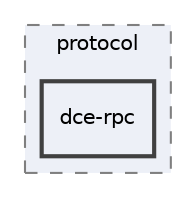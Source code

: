 digraph "/Users/jlu/zeek/src/analyzer/protocol/dce-rpc"
{
 // LATEX_PDF_SIZE
  edge [fontname="Helvetica",fontsize="10",labelfontname="Helvetica",labelfontsize="10"];
  node [fontname="Helvetica",fontsize="10",shape=record];
  compound=true
  subgraph clusterdir_5b88579d87e8de5dcee2ef4958d0594c {
    graph [ bgcolor="#edf0f7", pencolor="grey50", style="filled,dashed,", label="protocol", fontname="Helvetica", fontsize="10", URL="dir_5b88579d87e8de5dcee2ef4958d0594c.html"]
  dir_41b3bd92bd4c8ed2ff522af12eb01a13 [shape=box, label="dce-rpc", style="filled,bold,", fillcolor="#edf0f7", color="grey25", URL="dir_41b3bd92bd4c8ed2ff522af12eb01a13.html"];
  }
}
